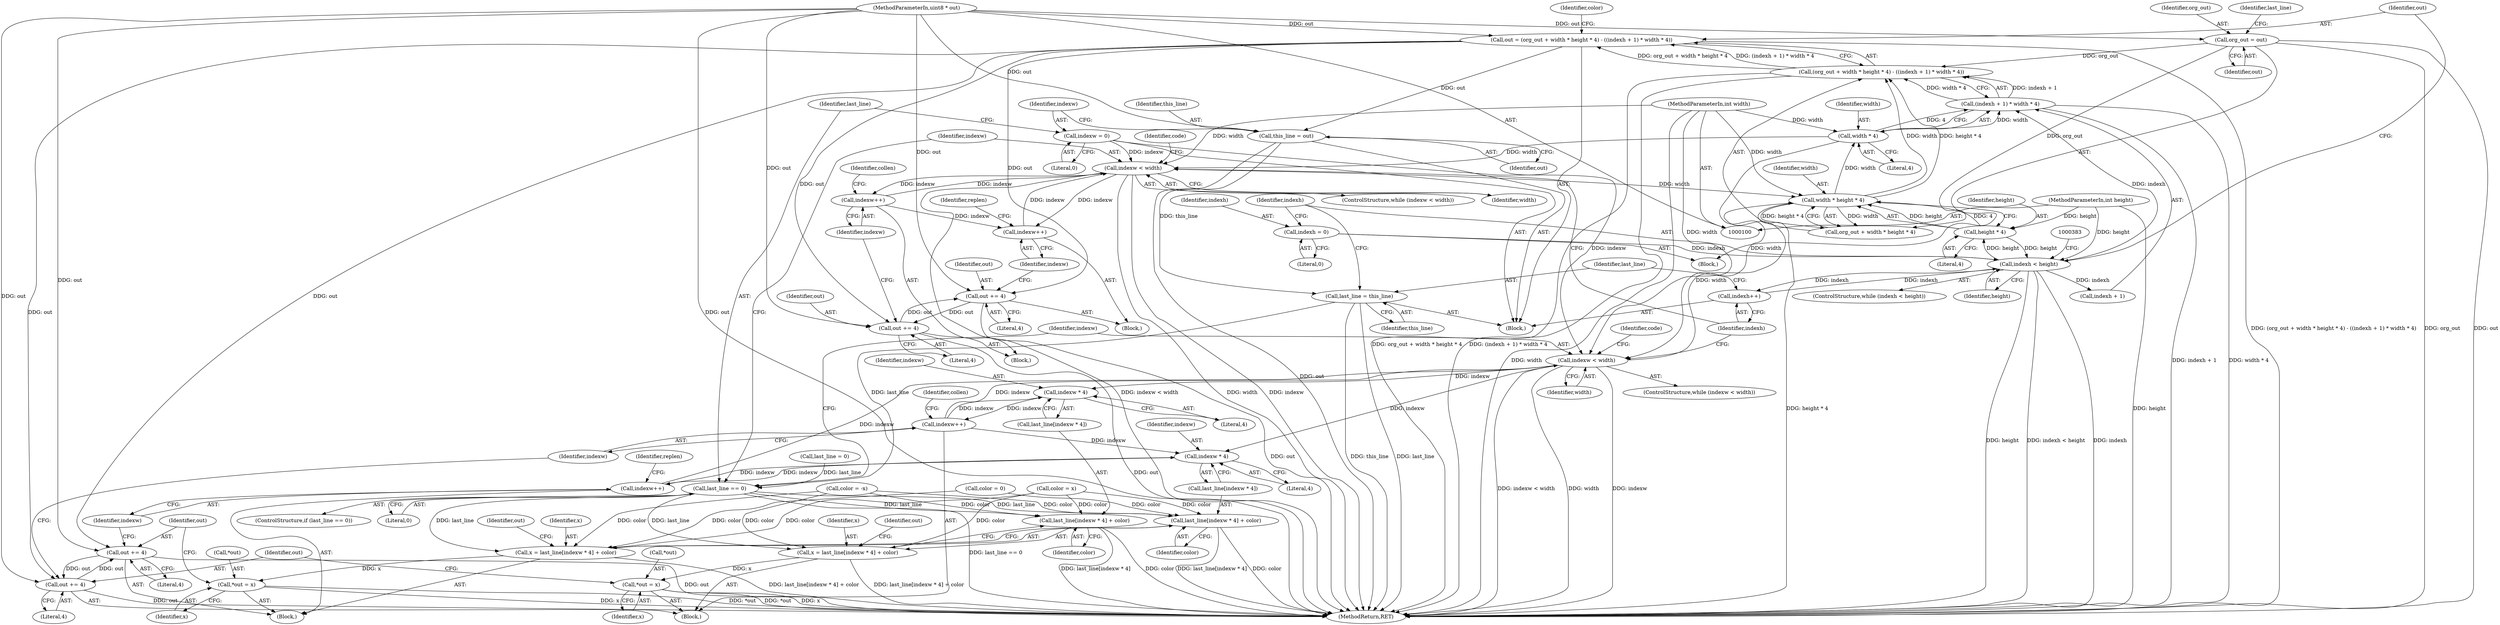 digraph "0_rdesktop_4dca546d04321a610c1835010b5dad85163b65e1_0@integer" {
"1000138" [label="(Call,out = (org_out + width * height * 4) - ((indexh + 1) * width * 4))"];
"1000140" [label="(Call,(org_out + width * height * 4) - ((indexh + 1) * width * 4))"];
"1000124" [label="(Call,org_out = out)"];
"1000104" [label="(MethodParameterIn,uint8 * out)"];
"1000143" [label="(Call,width * height * 4)"];
"1000170" [label="(Call,indexw < width)"];
"1000228" [label="(Call,indexw++)"];
"1000244" [label="(Call,indexw++)"];
"1000161" [label="(Call,indexw = 0)"];
"1000152" [label="(Call,width * 4)"];
"1000102" [label="(MethodParameterIn,int width)"];
"1000251" [label="(Call,indexw < width)"];
"1000372" [label="(Call,indexw++)"];
"1000361" [label="(Call,indexw * 4)"];
"1000347" [label="(Call,indexw++)"];
"1000336" [label="(Call,indexw * 4)"];
"1000145" [label="(Call,height * 4)"];
"1000134" [label="(Call,indexh < height)"];
"1000376" [label="(Call,indexh++)"];
"1000130" [label="(Call,indexh = 0)"];
"1000103" [label="(MethodParameterIn,int height)"];
"1000148" [label="(Call,(indexh + 1) * width * 4)"];
"1000158" [label="(Call,this_line = out)"];
"1000378" [label="(Call,last_line = this_line)"];
"1000165" [label="(Call,last_line == 0)"];
"1000331" [label="(Call,x = last_line[indexw * 4] + color)"];
"1000340" [label="(Call,*out = x)"];
"1000333" [label="(Call,last_line[indexw * 4] + color)"];
"1000356" [label="(Call,x = last_line[indexw * 4] + color)"];
"1000365" [label="(Call,*out = x)"];
"1000358" [label="(Call,last_line[indexw * 4] + color)"];
"1000225" [label="(Call,out += 4)"];
"1000241" [label="(Call,out += 4)"];
"1000344" [label="(Call,out += 4)"];
"1000369" [label="(Call,out += 4)"];
"1000147" [label="(Literal,4)"];
"1000339" [label="(Identifier,color)"];
"1000332" [label="(Identifier,x)"];
"1000127" [label="(Call,last_line = 0)"];
"1000334" [label="(Call,last_line[indexw * 4])"];
"1000331" [label="(Call,x = last_line[indexw * 4] + color)"];
"1000145" [label="(Call,height * 4)"];
"1000358" [label="(Call,last_line[indexw * 4] + color)"];
"1000252" [label="(Identifier,indexw)"];
"1000369" [label="(Call,out += 4)"];
"1000126" [label="(Identifier,out)"];
"1000375" [label="(Identifier,replen)"];
"1000131" [label="(Identifier,indexh)"];
"1000367" [label="(Identifier,out)"];
"1000243" [label="(Literal,4)"];
"1000340" [label="(Call,*out = x)"];
"1000363" [label="(Literal,4)"];
"1000366" [label="(Call,*out)"];
"1000245" [label="(Identifier,indexw)"];
"1000139" [label="(Identifier,out)"];
"1000163" [label="(Literal,0)"];
"1000170" [label="(Call,indexw < width)"];
"1000140" [label="(Call,(org_out + width * height * 4) - ((indexh + 1) * width * 4))"];
"1000156" [label="(Identifier,color)"];
"1000377" [label="(Identifier,indexh)"];
"1000141" [label="(Call,org_out + width * height * 4)"];
"1000136" [label="(Identifier,height)"];
"1000155" [label="(Call,color = 0)"];
"1000103" [label="(MethodParameterIn,int height)"];
"1000344" [label="(Call,out += 4)"];
"1000167" [label="(Literal,0)"];
"1000342" [label="(Identifier,out)"];
"1000373" [label="(Identifier,indexw)"];
"1000149" [label="(Call,indexh + 1)"];
"1000225" [label="(Call,out += 4)"];
"1000138" [label="(Call,out = (org_out + width * height * 4) - ((indexh + 1) * width * 4))"];
"1000359" [label="(Call,last_line[indexw * 4])"];
"1000362" [label="(Identifier,indexw)"];
"1000244" [label="(Call,indexw++)"];
"1000125" [label="(Identifier,org_out)"];
"1000102" [label="(MethodParameterIn,int width)"];
"1000251" [label="(Call,indexw < width)"];
"1000166" [label="(Identifier,last_line)"];
"1000153" [label="(Identifier,width)"];
"1000144" [label="(Identifier,width)"];
"1000135" [label="(Identifier,indexh)"];
"1000387" [label="(MethodReturn,RET)"];
"1000336" [label="(Call,indexw * 4)"];
"1000346" [label="(Literal,4)"];
"1000124" [label="(Call,org_out = out)"];
"1000371" [label="(Literal,4)"];
"1000154" [label="(Literal,4)"];
"1000226" [label="(Identifier,out)"];
"1000236" [label="(Block,)"];
"1000341" [label="(Call,*out)"];
"1000372" [label="(Call,indexw++)"];
"1000368" [label="(Identifier,x)"];
"1000328" [label="(Call,color = x)"];
"1000134" [label="(Call,indexh < height)"];
"1000137" [label="(Block,)"];
"1000175" [label="(Identifier,code)"];
"1000148" [label="(Call,(indexh + 1) * width * 4)"];
"1000356" [label="(Call,x = last_line[indexw * 4] + color)"];
"1000250" [label="(ControlStructure,while (indexw < width))"];
"1000347" [label="(Call,indexw++)"];
"1000297" [label="(Block,)"];
"1000229" [label="(Identifier,indexw)"];
"1000160" [label="(Identifier,out)"];
"1000231" [label="(Identifier,collen)"];
"1000256" [label="(Identifier,code)"];
"1000165" [label="(Call,last_line == 0)"];
"1000146" [label="(Identifier,height)"];
"1000357" [label="(Identifier,x)"];
"1000350" [label="(Identifier,collen)"];
"1000345" [label="(Identifier,out)"];
"1000333" [label="(Call,last_line[indexw * 4] + color)"];
"1000104" [label="(MethodParameterIn,uint8 * out)"];
"1000380" [label="(Identifier,this_line)"];
"1000317" [label="(Call,color = -x)"];
"1000152" [label="(Call,width * 4)"];
"1000376" [label="(Call,indexh++)"];
"1000365" [label="(Call,*out = x)"];
"1000343" [label="(Identifier,x)"];
"1000378" [label="(Call,last_line = this_line)"];
"1000169" [label="(ControlStructure,while (indexw < width))"];
"1000348" [label="(Identifier,indexw)"];
"1000216" [label="(Block,)"];
"1000361" [label="(Call,indexw * 4)"];
"1000355" [label="(Block,)"];
"1000130" [label="(Call,indexh = 0)"];
"1000158" [label="(Call,this_line = out)"];
"1000161" [label="(Call,indexw = 0)"];
"1000133" [label="(ControlStructure,while (indexh < height))"];
"1000159" [label="(Identifier,this_line)"];
"1000164" [label="(ControlStructure,if (last_line == 0))"];
"1000143" [label="(Call,width * height * 4)"];
"1000162" [label="(Identifier,indexw)"];
"1000379" [label="(Identifier,last_line)"];
"1000172" [label="(Identifier,width)"];
"1000132" [label="(Literal,0)"];
"1000242" [label="(Identifier,out)"];
"1000338" [label="(Literal,4)"];
"1000106" [label="(Block,)"];
"1000241" [label="(Call,out += 4)"];
"1000227" [label="(Literal,4)"];
"1000337" [label="(Identifier,indexw)"];
"1000228" [label="(Call,indexw++)"];
"1000364" [label="(Identifier,color)"];
"1000128" [label="(Identifier,last_line)"];
"1000253" [label="(Identifier,width)"];
"1000247" [label="(Identifier,replen)"];
"1000171" [label="(Identifier,indexw)"];
"1000370" [label="(Identifier,out)"];
"1000138" -> "1000137"  [label="AST: "];
"1000138" -> "1000140"  [label="CFG: "];
"1000139" -> "1000138"  [label="AST: "];
"1000140" -> "1000138"  [label="AST: "];
"1000156" -> "1000138"  [label="CFG: "];
"1000138" -> "1000387"  [label="DDG: (org_out + width * height * 4) - ((indexh + 1) * width * 4)"];
"1000140" -> "1000138"  [label="DDG: org_out + width * height * 4"];
"1000140" -> "1000138"  [label="DDG: (indexh + 1) * width * 4"];
"1000104" -> "1000138"  [label="DDG: out"];
"1000138" -> "1000158"  [label="DDG: out"];
"1000138" -> "1000225"  [label="DDG: out"];
"1000138" -> "1000241"  [label="DDG: out"];
"1000138" -> "1000344"  [label="DDG: out"];
"1000138" -> "1000369"  [label="DDG: out"];
"1000140" -> "1000148"  [label="CFG: "];
"1000141" -> "1000140"  [label="AST: "];
"1000148" -> "1000140"  [label="AST: "];
"1000140" -> "1000387"  [label="DDG: org_out + width * height * 4"];
"1000140" -> "1000387"  [label="DDG: (indexh + 1) * width * 4"];
"1000124" -> "1000140"  [label="DDG: org_out"];
"1000143" -> "1000140"  [label="DDG: width"];
"1000143" -> "1000140"  [label="DDG: height * 4"];
"1000148" -> "1000140"  [label="DDG: indexh + 1"];
"1000148" -> "1000140"  [label="DDG: width * 4"];
"1000124" -> "1000106"  [label="AST: "];
"1000124" -> "1000126"  [label="CFG: "];
"1000125" -> "1000124"  [label="AST: "];
"1000126" -> "1000124"  [label="AST: "];
"1000128" -> "1000124"  [label="CFG: "];
"1000124" -> "1000387"  [label="DDG: out"];
"1000124" -> "1000387"  [label="DDG: org_out"];
"1000104" -> "1000124"  [label="DDG: out"];
"1000124" -> "1000141"  [label="DDG: org_out"];
"1000104" -> "1000100"  [label="AST: "];
"1000104" -> "1000387"  [label="DDG: out"];
"1000104" -> "1000158"  [label="DDG: out"];
"1000104" -> "1000225"  [label="DDG: out"];
"1000104" -> "1000241"  [label="DDG: out"];
"1000104" -> "1000344"  [label="DDG: out"];
"1000104" -> "1000369"  [label="DDG: out"];
"1000143" -> "1000141"  [label="AST: "];
"1000143" -> "1000145"  [label="CFG: "];
"1000144" -> "1000143"  [label="AST: "];
"1000145" -> "1000143"  [label="AST: "];
"1000141" -> "1000143"  [label="CFG: "];
"1000143" -> "1000387"  [label="DDG: height * 4"];
"1000143" -> "1000141"  [label="DDG: width"];
"1000143" -> "1000141"  [label="DDG: height * 4"];
"1000170" -> "1000143"  [label="DDG: width"];
"1000251" -> "1000143"  [label="DDG: width"];
"1000102" -> "1000143"  [label="DDG: width"];
"1000145" -> "1000143"  [label="DDG: height"];
"1000145" -> "1000143"  [label="DDG: 4"];
"1000143" -> "1000152"  [label="DDG: width"];
"1000170" -> "1000169"  [label="AST: "];
"1000170" -> "1000172"  [label="CFG: "];
"1000171" -> "1000170"  [label="AST: "];
"1000172" -> "1000170"  [label="AST: "];
"1000175" -> "1000170"  [label="CFG: "];
"1000377" -> "1000170"  [label="CFG: "];
"1000170" -> "1000387"  [label="DDG: width"];
"1000170" -> "1000387"  [label="DDG: indexw"];
"1000170" -> "1000387"  [label="DDG: indexw < width"];
"1000228" -> "1000170"  [label="DDG: indexw"];
"1000244" -> "1000170"  [label="DDG: indexw"];
"1000161" -> "1000170"  [label="DDG: indexw"];
"1000152" -> "1000170"  [label="DDG: width"];
"1000102" -> "1000170"  [label="DDG: width"];
"1000170" -> "1000228"  [label="DDG: indexw"];
"1000170" -> "1000244"  [label="DDG: indexw"];
"1000228" -> "1000216"  [label="AST: "];
"1000228" -> "1000229"  [label="CFG: "];
"1000229" -> "1000228"  [label="AST: "];
"1000231" -> "1000228"  [label="CFG: "];
"1000228" -> "1000244"  [label="DDG: indexw"];
"1000244" -> "1000236"  [label="AST: "];
"1000244" -> "1000245"  [label="CFG: "];
"1000245" -> "1000244"  [label="AST: "];
"1000247" -> "1000244"  [label="CFG: "];
"1000161" -> "1000137"  [label="AST: "];
"1000161" -> "1000163"  [label="CFG: "];
"1000162" -> "1000161"  [label="AST: "];
"1000163" -> "1000161"  [label="AST: "];
"1000166" -> "1000161"  [label="CFG: "];
"1000161" -> "1000251"  [label="DDG: indexw"];
"1000152" -> "1000148"  [label="AST: "];
"1000152" -> "1000154"  [label="CFG: "];
"1000153" -> "1000152"  [label="AST: "];
"1000154" -> "1000152"  [label="AST: "];
"1000148" -> "1000152"  [label="CFG: "];
"1000152" -> "1000148"  [label="DDG: width"];
"1000152" -> "1000148"  [label="DDG: 4"];
"1000102" -> "1000152"  [label="DDG: width"];
"1000152" -> "1000251"  [label="DDG: width"];
"1000102" -> "1000100"  [label="AST: "];
"1000102" -> "1000387"  [label="DDG: width"];
"1000102" -> "1000251"  [label="DDG: width"];
"1000251" -> "1000250"  [label="AST: "];
"1000251" -> "1000253"  [label="CFG: "];
"1000252" -> "1000251"  [label="AST: "];
"1000253" -> "1000251"  [label="AST: "];
"1000256" -> "1000251"  [label="CFG: "];
"1000377" -> "1000251"  [label="CFG: "];
"1000251" -> "1000387"  [label="DDG: indexw < width"];
"1000251" -> "1000387"  [label="DDG: width"];
"1000251" -> "1000387"  [label="DDG: indexw"];
"1000372" -> "1000251"  [label="DDG: indexw"];
"1000347" -> "1000251"  [label="DDG: indexw"];
"1000251" -> "1000336"  [label="DDG: indexw"];
"1000251" -> "1000361"  [label="DDG: indexw"];
"1000372" -> "1000355"  [label="AST: "];
"1000372" -> "1000373"  [label="CFG: "];
"1000373" -> "1000372"  [label="AST: "];
"1000375" -> "1000372"  [label="CFG: "];
"1000372" -> "1000361"  [label="DDG: indexw"];
"1000361" -> "1000372"  [label="DDG: indexw"];
"1000361" -> "1000359"  [label="AST: "];
"1000361" -> "1000363"  [label="CFG: "];
"1000362" -> "1000361"  [label="AST: "];
"1000363" -> "1000361"  [label="AST: "];
"1000359" -> "1000361"  [label="CFG: "];
"1000347" -> "1000361"  [label="DDG: indexw"];
"1000347" -> "1000297"  [label="AST: "];
"1000347" -> "1000348"  [label="CFG: "];
"1000348" -> "1000347"  [label="AST: "];
"1000350" -> "1000347"  [label="CFG: "];
"1000347" -> "1000336"  [label="DDG: indexw"];
"1000336" -> "1000347"  [label="DDG: indexw"];
"1000336" -> "1000334"  [label="AST: "];
"1000336" -> "1000338"  [label="CFG: "];
"1000337" -> "1000336"  [label="AST: "];
"1000338" -> "1000336"  [label="AST: "];
"1000334" -> "1000336"  [label="CFG: "];
"1000145" -> "1000147"  [label="CFG: "];
"1000146" -> "1000145"  [label="AST: "];
"1000147" -> "1000145"  [label="AST: "];
"1000145" -> "1000134"  [label="DDG: height"];
"1000134" -> "1000145"  [label="DDG: height"];
"1000103" -> "1000145"  [label="DDG: height"];
"1000134" -> "1000133"  [label="AST: "];
"1000134" -> "1000136"  [label="CFG: "];
"1000135" -> "1000134"  [label="AST: "];
"1000136" -> "1000134"  [label="AST: "];
"1000139" -> "1000134"  [label="CFG: "];
"1000383" -> "1000134"  [label="CFG: "];
"1000134" -> "1000387"  [label="DDG: indexh < height"];
"1000134" -> "1000387"  [label="DDG: indexh"];
"1000134" -> "1000387"  [label="DDG: height"];
"1000376" -> "1000134"  [label="DDG: indexh"];
"1000130" -> "1000134"  [label="DDG: indexh"];
"1000103" -> "1000134"  [label="DDG: height"];
"1000134" -> "1000148"  [label="DDG: indexh"];
"1000134" -> "1000149"  [label="DDG: indexh"];
"1000134" -> "1000376"  [label="DDG: indexh"];
"1000376" -> "1000137"  [label="AST: "];
"1000376" -> "1000377"  [label="CFG: "];
"1000377" -> "1000376"  [label="AST: "];
"1000379" -> "1000376"  [label="CFG: "];
"1000130" -> "1000106"  [label="AST: "];
"1000130" -> "1000132"  [label="CFG: "];
"1000131" -> "1000130"  [label="AST: "];
"1000132" -> "1000130"  [label="AST: "];
"1000135" -> "1000130"  [label="CFG: "];
"1000103" -> "1000100"  [label="AST: "];
"1000103" -> "1000387"  [label="DDG: height"];
"1000149" -> "1000148"  [label="AST: "];
"1000148" -> "1000387"  [label="DDG: width * 4"];
"1000148" -> "1000387"  [label="DDG: indexh + 1"];
"1000158" -> "1000137"  [label="AST: "];
"1000158" -> "1000160"  [label="CFG: "];
"1000159" -> "1000158"  [label="AST: "];
"1000160" -> "1000158"  [label="AST: "];
"1000162" -> "1000158"  [label="CFG: "];
"1000158" -> "1000387"  [label="DDG: out"];
"1000158" -> "1000378"  [label="DDG: this_line"];
"1000378" -> "1000137"  [label="AST: "];
"1000378" -> "1000380"  [label="CFG: "];
"1000379" -> "1000378"  [label="AST: "];
"1000380" -> "1000378"  [label="AST: "];
"1000135" -> "1000378"  [label="CFG: "];
"1000378" -> "1000387"  [label="DDG: this_line"];
"1000378" -> "1000387"  [label="DDG: last_line"];
"1000378" -> "1000165"  [label="DDG: last_line"];
"1000165" -> "1000164"  [label="AST: "];
"1000165" -> "1000167"  [label="CFG: "];
"1000166" -> "1000165"  [label="AST: "];
"1000167" -> "1000165"  [label="AST: "];
"1000171" -> "1000165"  [label="CFG: "];
"1000252" -> "1000165"  [label="CFG: "];
"1000165" -> "1000387"  [label="DDG: last_line == 0"];
"1000127" -> "1000165"  [label="DDG: last_line"];
"1000165" -> "1000331"  [label="DDG: last_line"];
"1000165" -> "1000333"  [label="DDG: last_line"];
"1000165" -> "1000356"  [label="DDG: last_line"];
"1000165" -> "1000358"  [label="DDG: last_line"];
"1000331" -> "1000297"  [label="AST: "];
"1000331" -> "1000333"  [label="CFG: "];
"1000332" -> "1000331"  [label="AST: "];
"1000333" -> "1000331"  [label="AST: "];
"1000342" -> "1000331"  [label="CFG: "];
"1000331" -> "1000387"  [label="DDG: last_line[indexw * 4] + color"];
"1000317" -> "1000331"  [label="DDG: color"];
"1000328" -> "1000331"  [label="DDG: color"];
"1000331" -> "1000340"  [label="DDG: x"];
"1000340" -> "1000297"  [label="AST: "];
"1000340" -> "1000343"  [label="CFG: "];
"1000341" -> "1000340"  [label="AST: "];
"1000343" -> "1000340"  [label="AST: "];
"1000345" -> "1000340"  [label="CFG: "];
"1000340" -> "1000387"  [label="DDG: x"];
"1000340" -> "1000387"  [label="DDG: *out"];
"1000333" -> "1000339"  [label="CFG: "];
"1000334" -> "1000333"  [label="AST: "];
"1000339" -> "1000333"  [label="AST: "];
"1000333" -> "1000387"  [label="DDG: last_line[indexw * 4]"];
"1000333" -> "1000387"  [label="DDG: color"];
"1000317" -> "1000333"  [label="DDG: color"];
"1000328" -> "1000333"  [label="DDG: color"];
"1000356" -> "1000355"  [label="AST: "];
"1000356" -> "1000358"  [label="CFG: "];
"1000357" -> "1000356"  [label="AST: "];
"1000358" -> "1000356"  [label="AST: "];
"1000367" -> "1000356"  [label="CFG: "];
"1000356" -> "1000387"  [label="DDG: last_line[indexw * 4] + color"];
"1000155" -> "1000356"  [label="DDG: color"];
"1000317" -> "1000356"  [label="DDG: color"];
"1000328" -> "1000356"  [label="DDG: color"];
"1000356" -> "1000365"  [label="DDG: x"];
"1000365" -> "1000355"  [label="AST: "];
"1000365" -> "1000368"  [label="CFG: "];
"1000366" -> "1000365"  [label="AST: "];
"1000368" -> "1000365"  [label="AST: "];
"1000370" -> "1000365"  [label="CFG: "];
"1000365" -> "1000387"  [label="DDG: x"];
"1000365" -> "1000387"  [label="DDG: *out"];
"1000358" -> "1000364"  [label="CFG: "];
"1000359" -> "1000358"  [label="AST: "];
"1000364" -> "1000358"  [label="AST: "];
"1000358" -> "1000387"  [label="DDG: color"];
"1000358" -> "1000387"  [label="DDG: last_line[indexw * 4]"];
"1000155" -> "1000358"  [label="DDG: color"];
"1000317" -> "1000358"  [label="DDG: color"];
"1000328" -> "1000358"  [label="DDG: color"];
"1000225" -> "1000216"  [label="AST: "];
"1000225" -> "1000227"  [label="CFG: "];
"1000226" -> "1000225"  [label="AST: "];
"1000227" -> "1000225"  [label="AST: "];
"1000229" -> "1000225"  [label="CFG: "];
"1000225" -> "1000387"  [label="DDG: out"];
"1000241" -> "1000225"  [label="DDG: out"];
"1000225" -> "1000241"  [label="DDG: out"];
"1000241" -> "1000236"  [label="AST: "];
"1000241" -> "1000243"  [label="CFG: "];
"1000242" -> "1000241"  [label="AST: "];
"1000243" -> "1000241"  [label="AST: "];
"1000245" -> "1000241"  [label="CFG: "];
"1000241" -> "1000387"  [label="DDG: out"];
"1000344" -> "1000297"  [label="AST: "];
"1000344" -> "1000346"  [label="CFG: "];
"1000345" -> "1000344"  [label="AST: "];
"1000346" -> "1000344"  [label="AST: "];
"1000348" -> "1000344"  [label="CFG: "];
"1000344" -> "1000387"  [label="DDG: out"];
"1000369" -> "1000344"  [label="DDG: out"];
"1000344" -> "1000369"  [label="DDG: out"];
"1000369" -> "1000355"  [label="AST: "];
"1000369" -> "1000371"  [label="CFG: "];
"1000370" -> "1000369"  [label="AST: "];
"1000371" -> "1000369"  [label="AST: "];
"1000373" -> "1000369"  [label="CFG: "];
"1000369" -> "1000387"  [label="DDG: out"];
}

